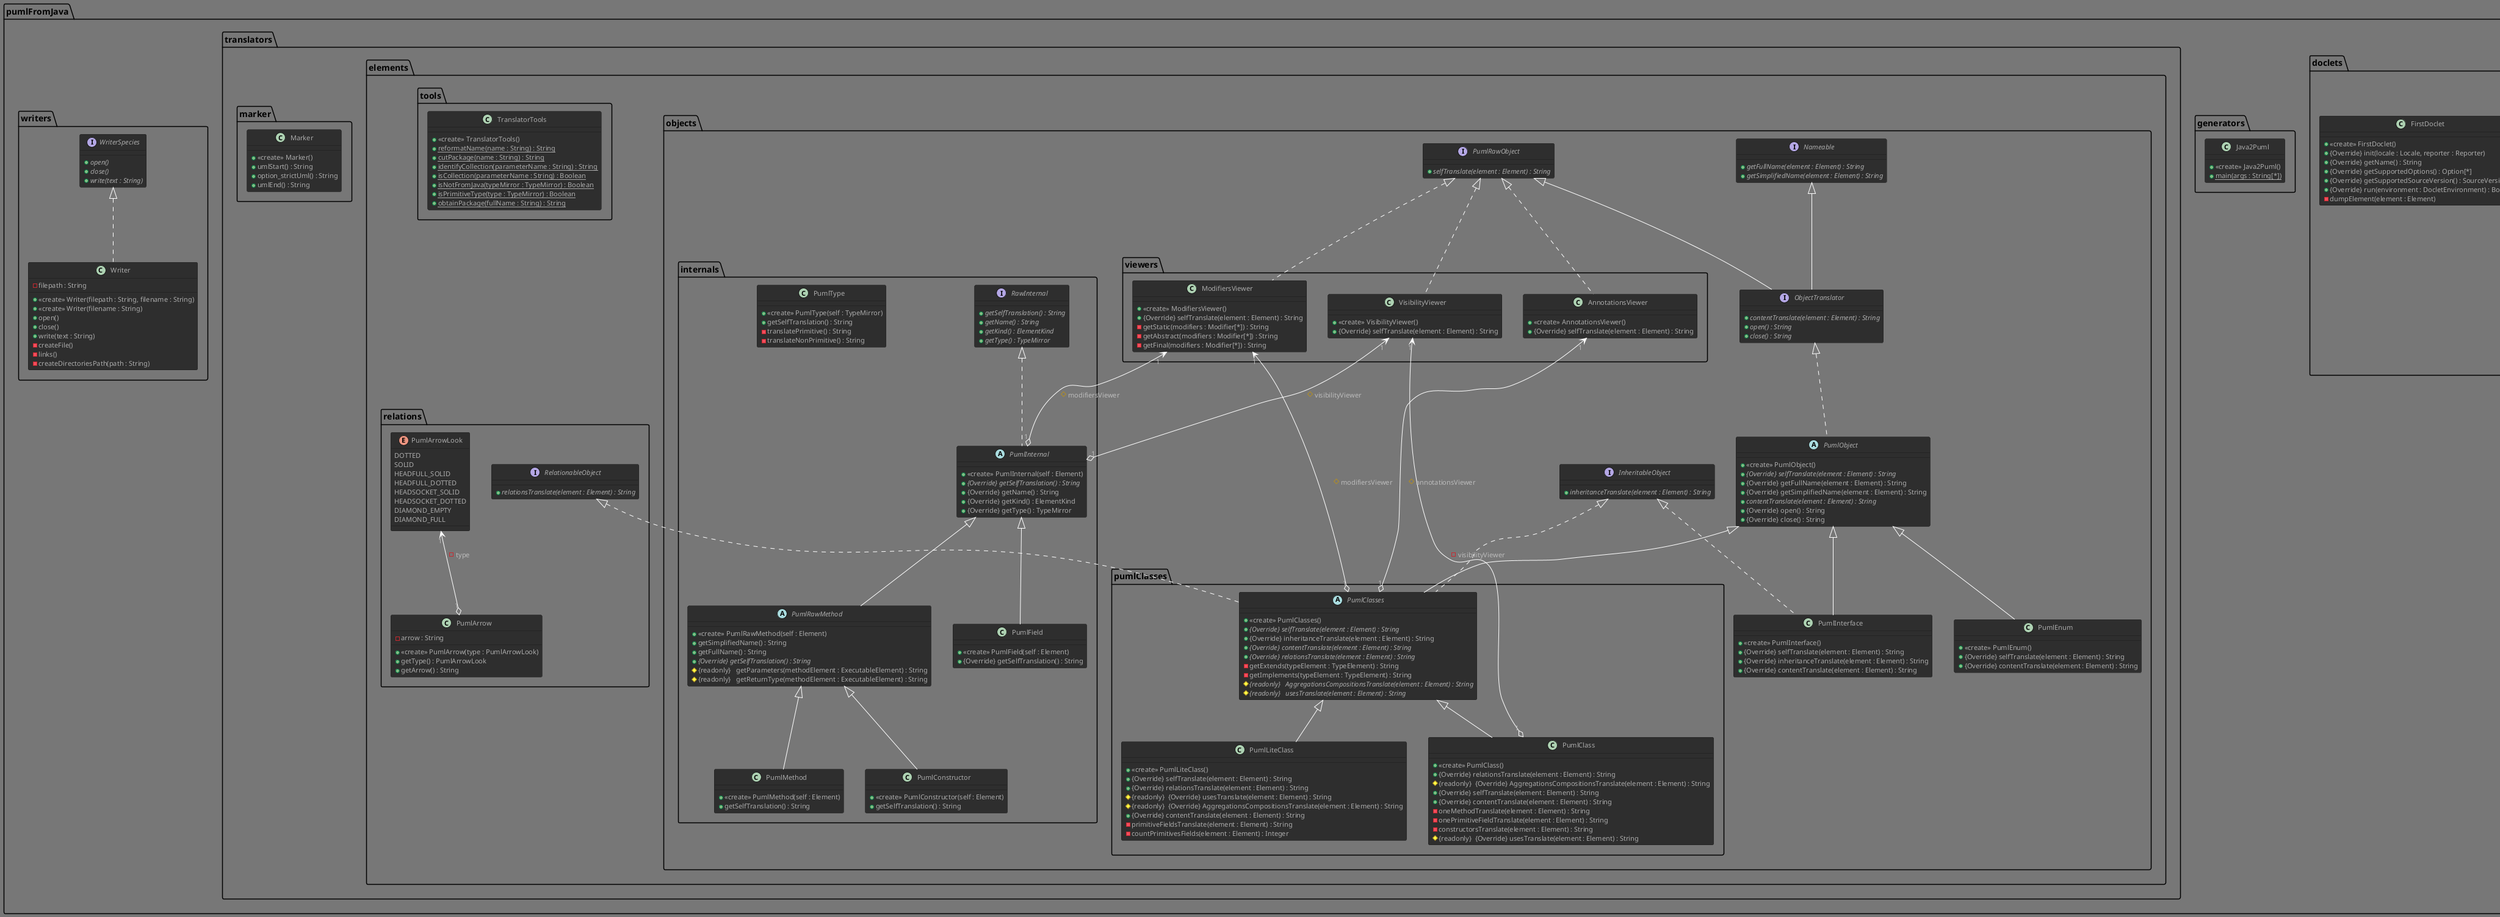 @startuml
!theme reddress-darkgreen

class pumlFromJava.diagrams.PumlACD implements pumlFromJava.diagrams.PumlDiagram {
+ <<create>> PumlACD()
+  translateToScheme(environment : DocletEnvironment) : String

}
class pumlFromJava.diagrams.PumlBasis implements pumlFromJava.diagrams.PumlDiagram {
+ <<create>> PumlBasis()
+  translateToScheme(environment : DocletEnvironment) : String

}
class pumlFromJava.diagrams.PumlCCD implements pumlFromJava.diagrams.PumlDiagram {
+ <<create>> PumlCCD()
+  translateToScheme(environment : DocletEnvironment) : String

}
interface pumlFromJava.diagrams.PumlDiagram {
+ {abstract}   translateToScheme(environment : DocletEnvironment) : String

}
class pumlFromJava.doclets.FirstDoclet {
+ <<create>> FirstDoclet()
+ {Override} init(locale : Locale, reporter : Reporter)
+ {Override} getName() : String
+ {Override} getSupportedOptions() : Option[*]
+ {Override} getSupportedSourceVersion() : SourceVersion
+ {Override} run(environment : DocletEnvironment) : Boolean
-  dumpElement(element : Element)

}
class pumlFromJava.doclets.PumlDoclet {
+ <<create>> PumlDoclet()
+ {Override} init(locale : Locale, reporter : Reporter)
+ {Override} getName() : String
+ {Override} getSupportedOptions() : Option[*]
+ {Override} getSupportedSourceVersion() : SourceVersion
+ {Override} run(environment : DocletEnvironment) : Boolean
-  generateACD(environment : DocletEnvironment)
-  generateCCD(environment : DocletEnvironment)

}
class pumlFromJava.doclets.options.OutOption {
-NameFile : String
+ <<create>> OutOption()
+ {Override} getArgumentCount() : Integer
+ {Override} getDescription() : String
+ {Override} getKind() : Kind
+ {Override} getNames() : String[*]
+ {Override} getParameters() : String
+ {Override} process(option : String, arguments : String[*]) : Boolean
+  getFileName() : String

}
class pumlFromJava.doclets.options.PathOption {
-path : String
+ <<create>> PathOption()
+ {Override} getArgumentCount() : Integer
+ {Override} getDescription() : String
+ {Override} getKind() : Kind
+ {Override} getNames() : String[*]
+ {Override} getParameters() : String
+ {Override} process(option : String, arguments : String[*]) : Boolean
+  getPath() : String

}
class pumlFromJava.doclets.options.TypeOption {
-type : String
+ <<create>> TypeOption()
+ {Override} getArgumentCount() : Integer
+ {Override} getDescription() : String
+ {Override} getKind() : Kind
+ {Override} getNames() : String[*]
+ {Override} getParameters() : String
+ {Override} process(option : String, arguments : String[*]) : Boolean
+  getType() : String

}
class pumlFromJava.generators.Java2Puml {
+ <<create>> Java2Puml()
+ {static}   main(args : String[*])

}
interface pumlFromJava.translators.elements.objects.InheritableObject {
+ {abstract}   inheritanceTranslate(element : Element) : String

}
interface pumlFromJava.translators.elements.objects.Nameable {
+ {abstract}   getFullName(element : Element) : String
+ {abstract}   getSimplifiedName(element : Element) : String

}
interface pumlFromJava.translators.elements.objects.ObjectTranslator extends pumlFromJava.translators.elements.objects.PumlRawObject, pumlFromJava.translators.elements.objects.Nameable {
+ {abstract}   contentTranslate(element : Element) : String
+ {abstract}   open() : String
+ {abstract}   close() : String

}
class pumlFromJava.translators.elements.objects.PumlEnum extends pumlFromJava.translators.elements.objects.PumlObject {
+ <<create>> PumlEnum()
+ {Override} selfTranslate(element : Element) : String
+ {Override} contentTranslate(element : Element) : String

}
class pumlFromJava.translators.elements.objects.PumlInterface extends pumlFromJava.translators.elements.objects.PumlObject implements pumlFromJava.translators.elements.objects.InheritableObject {
+ <<create>> PumlInterface()
+ {Override} selfTranslate(element : Element) : String
+ {Override} inheritanceTranslate(element : Element) : String
+ {Override} contentTranslate(element : Element) : String

}
abstract pumlFromJava.translators.elements.objects.PumlObject implements pumlFromJava.translators.elements.objects.ObjectTranslator {
+ <<create>> PumlObject()
+ {abstract}  {Override} selfTranslate(element : Element) : String
+ {Override} getFullName(element : Element) : String
+ {Override} getSimplifiedName(element : Element) : String
+ {abstract}   contentTranslate(element : Element) : String
+ {Override} open() : String
+ {Override} close() : String

}
interface pumlFromJava.translators.elements.objects.PumlRawObject {
+ {abstract}   selfTranslate(element : Element) : String

}
class pumlFromJava.translators.elements.objects.internals.PumlConstructor extends pumlFromJava.translators.elements.objects.internals.PumlRawMethod {
+ <<create>> PumlConstructor(self : Element)
+  getSelfTranslation() : String

}
class pumlFromJava.translators.elements.objects.internals.PumlField extends pumlFromJava.translators.elements.objects.internals.PumlInternal {
+ <<create>> PumlField(self : Element)
+ {Override} getSelfTranslation() : String

}
abstract pumlFromJava.translators.elements.objects.internals.PumlInternal implements pumlFromJava.translators.elements.objects.internals.RawInternal {
+ <<create>> PumlInternal(self : Element)
+ {abstract}  {Override} getSelfTranslation() : String
+ {Override} getName() : String
+ {Override} getKind() : ElementKind
+ {Override} getType() : TypeMirror

}
class pumlFromJava.translators.elements.objects.internals.PumlMethod extends pumlFromJava.translators.elements.objects.internals.PumlRawMethod {
+ <<create>> PumlMethod(self : Element)
+  getSelfTranslation() : String

}
abstract pumlFromJava.translators.elements.objects.internals.PumlRawMethod extends pumlFromJava.translators.elements.objects.internals.PumlInternal {
+ <<create>> PumlRawMethod(self : Element)
+  getSimplifiedName() : String
+  getFullName() : String
+ {abstract}  {Override} getSelfTranslation() : String
# {readonly}   getParameters(methodElement : ExecutableElement) : String
# {readonly}   getReturnType(methodElement : ExecutableElement) : String

}
class pumlFromJava.translators.elements.objects.internals.PumlType {
+ <<create>> PumlType(self : TypeMirror)
+  getSelfTranslation() : String
-  translatePrimitive() : String
-  translateNonPrimitive() : String

}
interface pumlFromJava.translators.elements.objects.internals.RawInternal {
+ {abstract}   getSelfTranslation() : String
+ {abstract}   getName() : String
+ {abstract}   getKind() : ElementKind
+ {abstract}   getType() : TypeMirror

}
class pumlFromJava.translators.elements.objects.pumlClasses.PumlClass extends pumlFromJava.translators.elements.objects.pumlClasses.PumlClasses {
+ <<create>> PumlClass()
+ {Override} relationsTranslate(element : Element) : String
# {readonly}  {Override} AggregationsCompositionsTranslate(element : Element) : String
+ {Override} selfTranslate(element : Element) : String
+ {Override} contentTranslate(element : Element) : String
-  oneMethodTranslate(element : Element) : String
-  onePrimitiveFieldTranslate(element : Element) : String
-  constructorsTranslate(element : Element) : String
# {readonly}  {Override} usesTranslate(element : Element) : String

}
abstract pumlFromJava.translators.elements.objects.pumlClasses.PumlClasses extends pumlFromJava.translators.elements.objects.PumlObject implements pumlFromJava.translators.elements.objects.InheritableObject, pumlFromJava.translators.elements.relations.RelationableObject {
+ <<create>> PumlClasses()
+ {abstract}  {Override} selfTranslate(element : Element) : String
+ {Override} inheritanceTranslate(element : Element) : String
+ {abstract}  {Override} contentTranslate(element : Element) : String
+ {abstract}  {Override} relationsTranslate(element : Element) : String
-  getExtends(typeElement : TypeElement) : String
-  getImplements(typeElement : TypeElement) : String
# {abstract}  {readonly}   AggregationsCompositionsTranslate(element : Element) : String
# {abstract}  {readonly}   usesTranslate(element : Element) : String

}
class pumlFromJava.translators.elements.objects.pumlClasses.PumlLiteClass extends pumlFromJava.translators.elements.objects.pumlClasses.PumlClasses {
+ <<create>> PumlLiteClass()
+ {Override} selfTranslate(element : Element) : String
+ {Override} relationsTranslate(element : Element) : String
# {readonly}  {Override} usesTranslate(element : Element) : String
# {readonly}  {Override} AggregationsCompositionsTranslate(element : Element) : String
+ {Override} contentTranslate(element : Element) : String
-  primitiveFieldsTranslate(element : Element) : String
-  countPrimitivesFields(element : Element) : Integer

}
class pumlFromJava.translators.elements.objects.viewers.AnnotationsViewer implements pumlFromJava.translators.elements.objects.PumlRawObject {
+ <<create>> AnnotationsViewer()
+ {Override} selfTranslate(element : Element) : String

}
class pumlFromJava.translators.elements.objects.viewers.ModifiersViewer implements pumlFromJava.translators.elements.objects.PumlRawObject {
+ <<create>> ModifiersViewer()
+ {Override} selfTranslate(element : Element) : String
-  getStatic(modifiers : Modifier[*]) : String
-  getAbstract(modifiers : Modifier[*]) : String
-  getFinal(modifiers : Modifier[*]) : String

}
class pumlFromJava.translators.elements.objects.viewers.VisibilityViewer implements pumlFromJava.translators.elements.objects.PumlRawObject {
+ <<create>> VisibilityViewer()
+ {Override} selfTranslate(element : Element) : String

}
class pumlFromJava.translators.elements.relations.PumlArrow {
-arrow : String
+ <<create>> PumlArrow(type : PumlArrowLook)
+  getType() : PumlArrowLook
+  getArrow() : String

}
enum pumlFromJava.translators.elements.relations.PumlArrowLook {
DOTTED
SOLID
HEADFULL_SOLID
HEADFULL_DOTTED
HEADSOCKET_SOLID
HEADSOCKET_DOTTED
DIAMOND_EMPTY
DIAMOND_FULL

}
interface pumlFromJava.translators.elements.relations.RelationableObject {
+ {abstract}   relationsTranslate(element : Element) : String

}
class pumlFromJava.translators.elements.tools.TranslatorTools {
+ <<create>> TranslatorTools()
+ {static}   reformatName(name : String) : String
+ {static}   cutPackage(name : String) : String
+ {static}   identifyCollection(parameterName : String) : String
+ {static}   isCollection(parameterName : String) : Boolean
+ {static}   isNotFromJava(typeMirror : TypeMirror) : Boolean
+ {static}   isPrimitiveType(type : TypeMirror) : Boolean
+ {static}   obtainPackage(fullName : String) : String

}
class pumlFromJava.translators.marker.Marker {
+ <<create>> Marker()
+  umlStart() : String
+  option_strictUml() : String
+  umlEnd() : String

}
class pumlFromJava.writers.Writer implements pumlFromJava.writers.WriterSpecies {
-filepath : String
+ <<create>> Writer(filepath : String, filename : String)
+ <<create>> Writer(filename : String)
+  open()
+  close()
+  write(text : String)
-  createFile()
-  links()
-  createDirectoriesPath(path : String)

}
interface pumlFromJava.writers.WriterSpecies {
+ {abstract}   open()
+ {abstract}   close()
+ {abstract}   write(text : String)

}
pumlFromJava.doclets.options.PathOption"1" <--o "1"PumlDoclet : -oPath
pumlFromJava.doclets.options.OutOption"1" <--o "1"PumlDoclet : -oOut
pumlFromJava.doclets.options.TypeOption"1" <--o "1"PumlDoclet : -oType
pumlFromJava.translators.elements.objects.viewers.VisibilityViewer"1" <--o "1"PumlInternal : #visibilityViewer
pumlFromJava.translators.elements.objects.viewers.ModifiersViewer"1" <--o "1"PumlInternal : #modifiersViewer
pumlFromJava.translators.elements.objects.viewers.VisibilityViewer"1" <--o "1"PumlClass : -visibilityViewer
pumlFromJava.translators.elements.objects.viewers.ModifiersViewer"1" <--o "1"PumlClasses : #modifiersViewer
pumlFromJava.translators.elements.objects.viewers.AnnotationsViewer"1" <--o "1"PumlClasses : #annotationsViewer
pumlFromJava.translators.elements.relations.PumlArrowLook"1" <--o "1"PumlArrow : -type

@enduml

